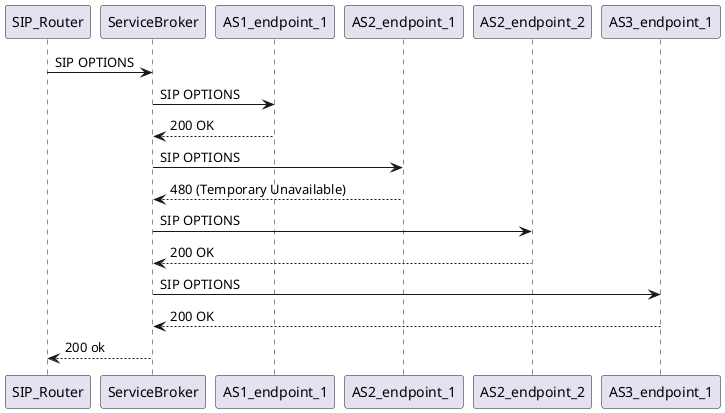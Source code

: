 @startuml

SIP_Router -> ServiceBroker: SIP OPTIONS
ServiceBroker -> AS1_endpoint_1: SIP OPTIONS
ServiceBroker <-- AS1_endpoint_1: 200 OK

ServiceBroker -> AS2_endpoint_1: SIP OPTIONS
ServiceBroker <-- AS2_endpoint_1: 480 (Temporary Unavailable)

ServiceBroker -> AS2_endpoint_2: SIP OPTIONS
ServiceBroker <-- AS2_endpoint_2: 200 OK

ServiceBroker -> AS3_endpoint_1: SIP OPTIONS
ServiceBroker <-- AS3_endpoint_1: 200 OK

SIP_Router <-- ServiceBroker: 200 ok

@enduml